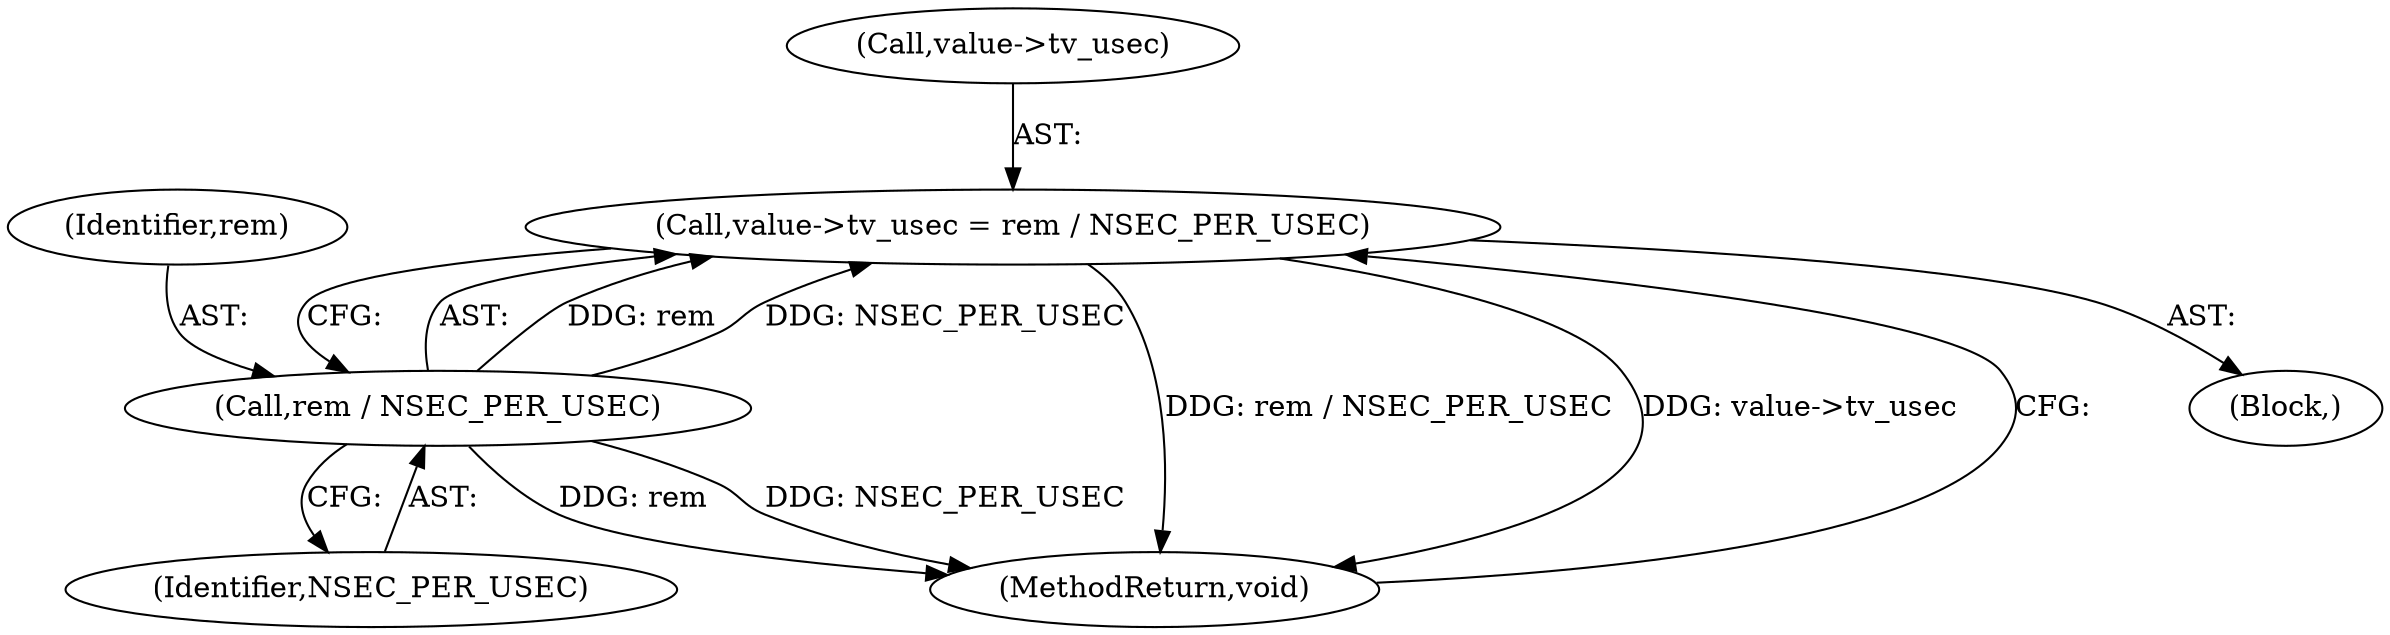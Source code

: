 digraph "0_linux_f8bd2258e2d520dff28c855658bd24bdafb5102d_6@integer" {
"1000119" [label="(Call,value->tv_usec = rem / NSEC_PER_USEC)"];
"1000123" [label="(Call,rem / NSEC_PER_USEC)"];
"1000123" [label="(Call,rem / NSEC_PER_USEC)"];
"1000104" [label="(Block,)"];
"1000126" [label="(MethodReturn,void)"];
"1000125" [label="(Identifier,NSEC_PER_USEC)"];
"1000124" [label="(Identifier,rem)"];
"1000119" [label="(Call,value->tv_usec = rem / NSEC_PER_USEC)"];
"1000120" [label="(Call,value->tv_usec)"];
"1000119" -> "1000104"  [label="AST: "];
"1000119" -> "1000123"  [label="CFG: "];
"1000120" -> "1000119"  [label="AST: "];
"1000123" -> "1000119"  [label="AST: "];
"1000126" -> "1000119"  [label="CFG: "];
"1000119" -> "1000126"  [label="DDG: rem / NSEC_PER_USEC"];
"1000119" -> "1000126"  [label="DDG: value->tv_usec"];
"1000123" -> "1000119"  [label="DDG: rem"];
"1000123" -> "1000119"  [label="DDG: NSEC_PER_USEC"];
"1000123" -> "1000125"  [label="CFG: "];
"1000124" -> "1000123"  [label="AST: "];
"1000125" -> "1000123"  [label="AST: "];
"1000123" -> "1000126"  [label="DDG: NSEC_PER_USEC"];
"1000123" -> "1000126"  [label="DDG: rem"];
}

